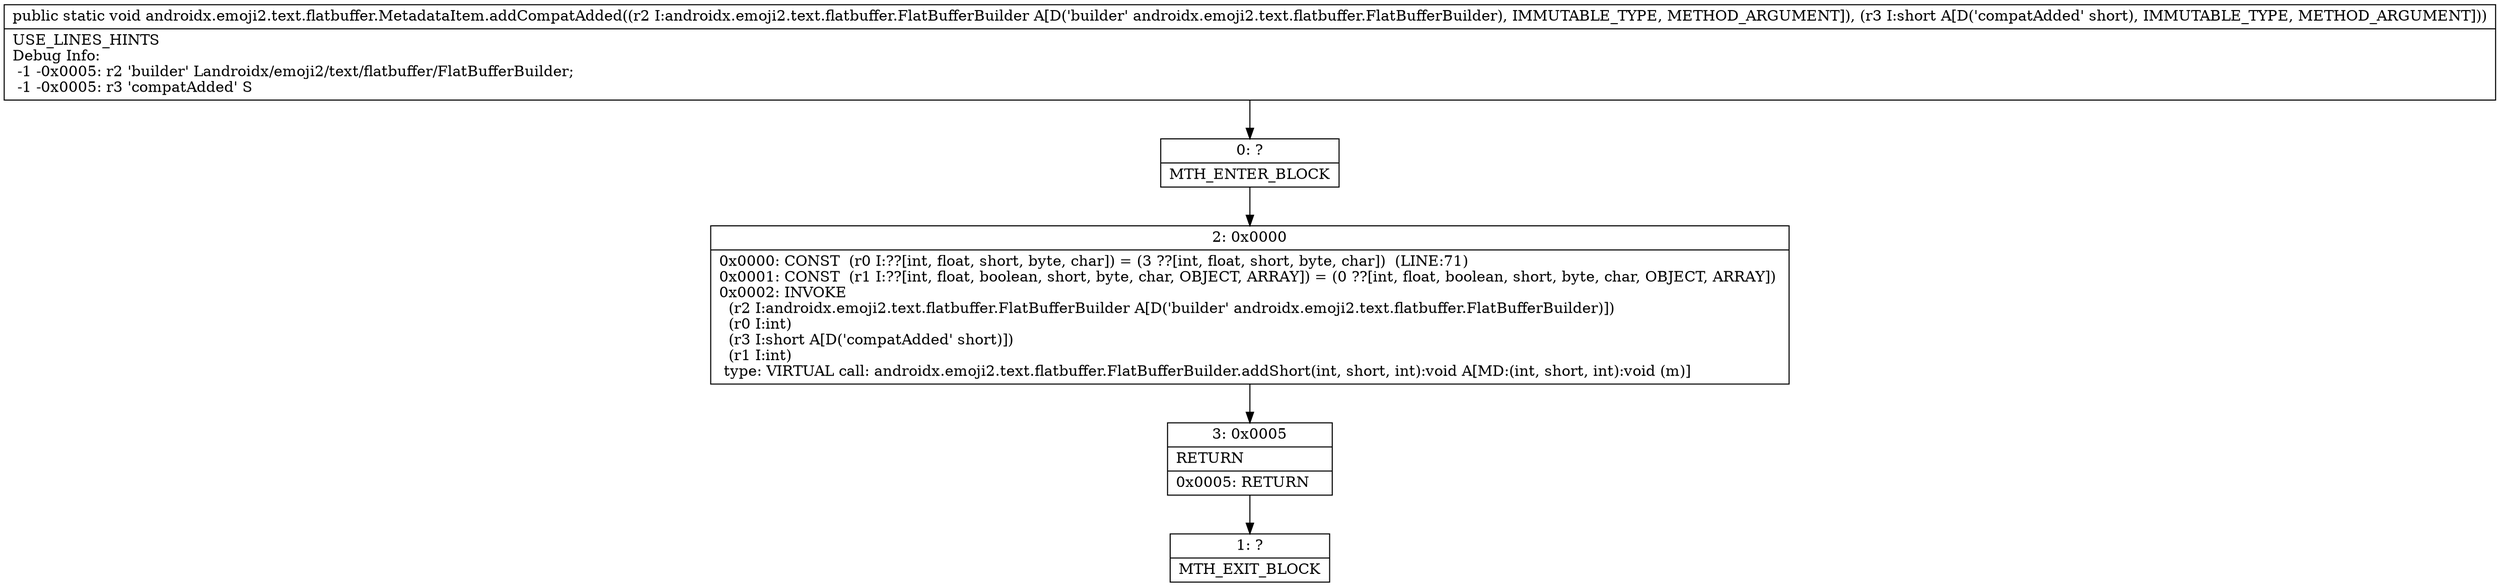 digraph "CFG forandroidx.emoji2.text.flatbuffer.MetadataItem.addCompatAdded(Landroidx\/emoji2\/text\/flatbuffer\/FlatBufferBuilder;S)V" {
Node_0 [shape=record,label="{0\:\ ?|MTH_ENTER_BLOCK\l}"];
Node_2 [shape=record,label="{2\:\ 0x0000|0x0000: CONST  (r0 I:??[int, float, short, byte, char]) = (3 ??[int, float, short, byte, char])  (LINE:71)\l0x0001: CONST  (r1 I:??[int, float, boolean, short, byte, char, OBJECT, ARRAY]) = (0 ??[int, float, boolean, short, byte, char, OBJECT, ARRAY]) \l0x0002: INVOKE  \l  (r2 I:androidx.emoji2.text.flatbuffer.FlatBufferBuilder A[D('builder' androidx.emoji2.text.flatbuffer.FlatBufferBuilder)])\l  (r0 I:int)\l  (r3 I:short A[D('compatAdded' short)])\l  (r1 I:int)\l type: VIRTUAL call: androidx.emoji2.text.flatbuffer.FlatBufferBuilder.addShort(int, short, int):void A[MD:(int, short, int):void (m)]\l}"];
Node_3 [shape=record,label="{3\:\ 0x0005|RETURN\l|0x0005: RETURN   \l}"];
Node_1 [shape=record,label="{1\:\ ?|MTH_EXIT_BLOCK\l}"];
MethodNode[shape=record,label="{public static void androidx.emoji2.text.flatbuffer.MetadataItem.addCompatAdded((r2 I:androidx.emoji2.text.flatbuffer.FlatBufferBuilder A[D('builder' androidx.emoji2.text.flatbuffer.FlatBufferBuilder), IMMUTABLE_TYPE, METHOD_ARGUMENT]), (r3 I:short A[D('compatAdded' short), IMMUTABLE_TYPE, METHOD_ARGUMENT]))  | USE_LINES_HINTS\lDebug Info:\l  \-1 \-0x0005: r2 'builder' Landroidx\/emoji2\/text\/flatbuffer\/FlatBufferBuilder;\l  \-1 \-0x0005: r3 'compatAdded' S\l}"];
MethodNode -> Node_0;Node_0 -> Node_2;
Node_2 -> Node_3;
Node_3 -> Node_1;
}


